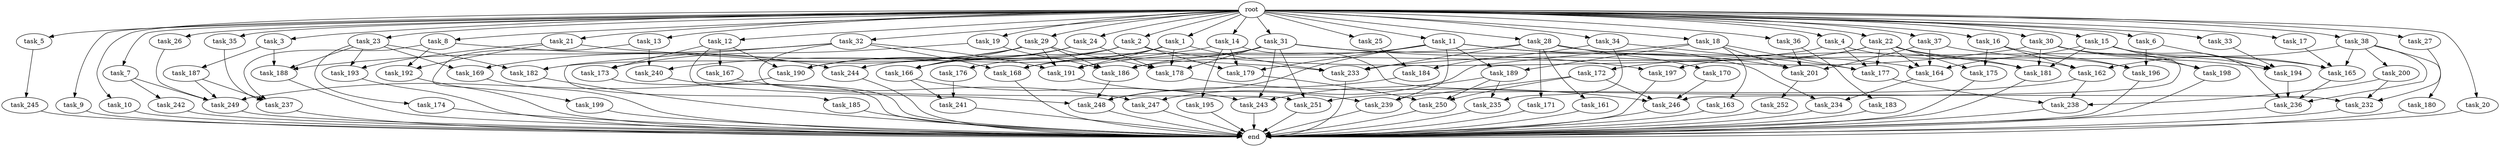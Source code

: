 digraph G {
  root [size="0.000000"];
  task_1 [size="1.024000"];
  task_2 [size="1.024000"];
  task_3 [size="1.024000"];
  task_4 [size="1.024000"];
  task_5 [size="1.024000"];
  task_6 [size="1.024000"];
  task_7 [size="1.024000"];
  task_8 [size="1.024000"];
  task_9 [size="1.024000"];
  task_10 [size="1.024000"];
  task_11 [size="1.024000"];
  task_12 [size="1.024000"];
  task_13 [size="1.024000"];
  task_14 [size="1.024000"];
  task_15 [size="1.024000"];
  task_16 [size="1.024000"];
  task_17 [size="1.024000"];
  task_18 [size="1.024000"];
  task_19 [size="1.024000"];
  task_20 [size="1.024000"];
  task_21 [size="1.024000"];
  task_22 [size="1.024000"];
  task_23 [size="1.024000"];
  task_24 [size="1.024000"];
  task_25 [size="1.024000"];
  task_26 [size="1.024000"];
  task_27 [size="1.024000"];
  task_28 [size="1.024000"];
  task_29 [size="1.024000"];
  task_30 [size="1.024000"];
  task_31 [size="1.024000"];
  task_32 [size="1.024000"];
  task_33 [size="1.024000"];
  task_34 [size="1.024000"];
  task_35 [size="1.024000"];
  task_36 [size="1.024000"];
  task_37 [size="1.024000"];
  task_38 [size="1.024000"];
  task_161 [size="420906795.008000"];
  task_162 [size="876173328.384000"];
  task_163 [size="34359738.368000"];
  task_164 [size="1554778161.152000"];
  task_165 [size="1219770712.064000"];
  task_166 [size="1073741824.000000"];
  task_167 [size="858993459.200000"];
  task_168 [size="635655159.808000"];
  task_169 [size="730144440.320000"];
  task_170 [size="420906795.008000"];
  task_171 [size="420906795.008000"];
  task_172 [size="137438953.472000"];
  task_173 [size="1073741824.000000"];
  task_174 [size="420906795.008000"];
  task_175 [size="558345748.480000"];
  task_176 [size="77309411.328000"];
  task_177 [size="1288490188.800000"];
  task_178 [size="1357209665.536000"];
  task_179 [size="1211180777.472000"];
  task_180 [size="34359738.368000"];
  task_181 [size="1838246002.688000"];
  task_182 [size="635655159.808000"];
  task_183 [size="695784701.952000"];
  task_184 [size="1245540515.840000"];
  task_185 [size="137438953.472000"];
  task_186 [size="1365799600.128000"];
  task_187 [size="137438953.472000"];
  task_188 [size="695784701.952000"];
  task_189 [size="893353197.568000"];
  task_190 [size="1932735283.200000"];
  task_191 [size="1382979469.312000"];
  task_192 [size="214748364.800000"];
  task_193 [size="558345748.480000"];
  task_194 [size="1769526525.952000"];
  task_195 [size="137438953.472000"];
  task_196 [size="635655159.808000"];
  task_197 [size="558345748.480000"];
  task_198 [size="1279900254.208000"];
  task_199 [size="214748364.800000"];
  task_200 [size="34359738.368000"];
  task_201 [size="1726576852.992000"];
  task_232 [size="764504178.688000"];
  task_233 [size="1056561954.816000"];
  task_234 [size="1717986918.400000"];
  task_235 [size="1245540515.840000"];
  task_236 [size="1623497637.888000"];
  task_237 [size="1047972020.224000"];
  task_238 [size="695784701.952000"];
  task_239 [size="1133871366.144000"];
  task_240 [size="352187318.272000"];
  task_241 [size="1279900254.208000"];
  task_242 [size="309237645.312000"];
  task_243 [size="1829656068.096000"];
  task_244 [size="498216206.336000"];
  task_245 [size="309237645.312000"];
  task_246 [size="730144440.320000"];
  task_247 [size="730144440.320000"];
  task_248 [size="2723009265.664000"];
  task_249 [size="1022202216.448000"];
  task_250 [size="996432412.672000"];
  task_251 [size="867583393.792000"];
  task_252 [size="77309411.328000"];
  end [size="0.000000"];

  root -> task_1 [size="1.000000"];
  root -> task_2 [size="1.000000"];
  root -> task_3 [size="1.000000"];
  root -> task_4 [size="1.000000"];
  root -> task_5 [size="1.000000"];
  root -> task_6 [size="1.000000"];
  root -> task_7 [size="1.000000"];
  root -> task_8 [size="1.000000"];
  root -> task_9 [size="1.000000"];
  root -> task_10 [size="1.000000"];
  root -> task_11 [size="1.000000"];
  root -> task_12 [size="1.000000"];
  root -> task_13 [size="1.000000"];
  root -> task_14 [size="1.000000"];
  root -> task_15 [size="1.000000"];
  root -> task_16 [size="1.000000"];
  root -> task_17 [size="1.000000"];
  root -> task_18 [size="1.000000"];
  root -> task_19 [size="1.000000"];
  root -> task_20 [size="1.000000"];
  root -> task_21 [size="1.000000"];
  root -> task_22 [size="1.000000"];
  root -> task_23 [size="1.000000"];
  root -> task_24 [size="1.000000"];
  root -> task_25 [size="1.000000"];
  root -> task_26 [size="1.000000"];
  root -> task_27 [size="1.000000"];
  root -> task_28 [size="1.000000"];
  root -> task_29 [size="1.000000"];
  root -> task_30 [size="1.000000"];
  root -> task_31 [size="1.000000"];
  root -> task_32 [size="1.000000"];
  root -> task_33 [size="1.000000"];
  root -> task_34 [size="1.000000"];
  root -> task_35 [size="1.000000"];
  root -> task_36 [size="1.000000"];
  root -> task_37 [size="1.000000"];
  root -> task_38 [size="1.000000"];
  task_1 -> task_168 [size="75497472.000000"];
  task_1 -> task_176 [size="75497472.000000"];
  task_1 -> task_178 [size="75497472.000000"];
  task_1 -> task_191 [size="75497472.000000"];
  task_1 -> task_233 [size="75497472.000000"];
  task_2 -> task_165 [size="209715200.000000"];
  task_2 -> task_166 [size="209715200.000000"];
  task_2 -> task_179 [size="209715200.000000"];
  task_2 -> task_182 [size="209715200.000000"];
  task_2 -> task_190 [size="209715200.000000"];
  task_3 -> task_187 [size="134217728.000000"];
  task_3 -> task_188 [size="134217728.000000"];
  task_4 -> task_162 [size="411041792.000000"];
  task_4 -> task_177 [size="411041792.000000"];
  task_4 -> task_186 [size="411041792.000000"];
  task_5 -> task_245 [size="301989888.000000"];
  task_6 -> task_194 [size="75497472.000000"];
  task_6 -> task_196 [size="75497472.000000"];
  task_7 -> task_242 [size="301989888.000000"];
  task_7 -> task_249 [size="301989888.000000"];
  task_8 -> task_192 [size="75497472.000000"];
  task_8 -> task_237 [size="75497472.000000"];
  task_8 -> task_244 [size="75497472.000000"];
  task_9 -> end [size="1.000000"];
  task_10 -> end [size="1.000000"];
  task_11 -> task_179 [size="838860800.000000"];
  task_11 -> task_189 [size="838860800.000000"];
  task_11 -> task_191 [size="838860800.000000"];
  task_11 -> task_201 [size="838860800.000000"];
  task_11 -> task_234 [size="838860800.000000"];
  task_11 -> task_239 [size="838860800.000000"];
  task_11 -> task_248 [size="838860800.000000"];
  task_12 -> task_167 [size="838860800.000000"];
  task_12 -> task_173 [size="838860800.000000"];
  task_12 -> task_190 [size="838860800.000000"];
  task_12 -> task_248 [size="838860800.000000"];
  task_13 -> task_199 [size="209715200.000000"];
  task_13 -> task_240 [size="209715200.000000"];
  task_14 -> task_179 [size="134217728.000000"];
  task_14 -> task_195 [size="134217728.000000"];
  task_14 -> task_232 [size="134217728.000000"];
  task_14 -> task_240 [size="134217728.000000"];
  task_15 -> task_164 [size="838860800.000000"];
  task_15 -> task_181 [size="838860800.000000"];
  task_15 -> task_194 [size="838860800.000000"];
  task_15 -> task_198 [size="838860800.000000"];
  task_15 -> task_236 [size="838860800.000000"];
  task_16 -> task_162 [size="411041792.000000"];
  task_16 -> task_175 [size="411041792.000000"];
  task_16 -> task_196 [size="411041792.000000"];
  task_17 -> task_165 [size="536870912.000000"];
  task_18 -> task_163 [size="33554432.000000"];
  task_18 -> task_177 [size="33554432.000000"];
  task_18 -> task_189 [size="33554432.000000"];
  task_18 -> task_201 [size="33554432.000000"];
  task_18 -> task_247 [size="33554432.000000"];
  task_19 -> task_173 [size="209715200.000000"];
  task_19 -> task_186 [size="209715200.000000"];
  task_20 -> end [size="1.000000"];
  task_21 -> task_192 [size="134217728.000000"];
  task_21 -> task_193 [size="134217728.000000"];
  task_21 -> task_233 [size="134217728.000000"];
  task_22 -> task_164 [size="134217728.000000"];
  task_22 -> task_172 [size="134217728.000000"];
  task_22 -> task_175 [size="134217728.000000"];
  task_22 -> task_177 [size="134217728.000000"];
  task_22 -> task_181 [size="134217728.000000"];
  task_22 -> task_196 [size="134217728.000000"];
  task_22 -> task_197 [size="134217728.000000"];
  task_23 -> task_169 [size="411041792.000000"];
  task_23 -> task_174 [size="411041792.000000"];
  task_23 -> task_182 [size="411041792.000000"];
  task_23 -> task_188 [size="411041792.000000"];
  task_23 -> task_193 [size="411041792.000000"];
  task_24 -> task_166 [size="536870912.000000"];
  task_24 -> task_178 [size="536870912.000000"];
  task_24 -> task_190 [size="536870912.000000"];
  task_25 -> task_184 [size="536870912.000000"];
  task_26 -> task_249 [size="75497472.000000"];
  task_27 -> task_232 [size="536870912.000000"];
  task_28 -> task_161 [size="411041792.000000"];
  task_28 -> task_170 [size="411041792.000000"];
  task_28 -> task_171 [size="411041792.000000"];
  task_28 -> task_181 [size="411041792.000000"];
  task_28 -> task_233 [size="411041792.000000"];
  task_28 -> task_244 [size="411041792.000000"];
  task_29 -> task_166 [size="301989888.000000"];
  task_29 -> task_169 [size="301989888.000000"];
  task_29 -> task_178 [size="301989888.000000"];
  task_29 -> task_186 [size="301989888.000000"];
  task_29 -> task_190 [size="301989888.000000"];
  task_29 -> task_191 [size="301989888.000000"];
  task_30 -> task_165 [size="411041792.000000"];
  task_30 -> task_181 [size="411041792.000000"];
  task_30 -> task_198 [size="411041792.000000"];
  task_30 -> task_233 [size="411041792.000000"];
  task_30 -> task_246 [size="411041792.000000"];
  task_31 -> task_164 [size="411041792.000000"];
  task_31 -> task_168 [size="411041792.000000"];
  task_31 -> task_178 [size="411041792.000000"];
  task_31 -> task_186 [size="411041792.000000"];
  task_31 -> task_197 [size="411041792.000000"];
  task_31 -> task_243 [size="411041792.000000"];
  task_31 -> task_251 [size="411041792.000000"];
  task_32 -> task_168 [size="134217728.000000"];
  task_32 -> task_185 [size="134217728.000000"];
  task_32 -> task_188 [size="134217728.000000"];
  task_32 -> task_191 [size="134217728.000000"];
  task_32 -> task_251 [size="134217728.000000"];
  task_33 -> task_194 [size="679477248.000000"];
  task_34 -> task_177 [size="679477248.000000"];
  task_34 -> task_184 [size="679477248.000000"];
  task_34 -> task_235 [size="679477248.000000"];
  task_35 -> task_237 [size="536870912.000000"];
  task_36 -> task_183 [size="679477248.000000"];
  task_36 -> task_201 [size="679477248.000000"];
  task_37 -> task_164 [size="134217728.000000"];
  task_37 -> task_194 [size="134217728.000000"];
  task_37 -> task_201 [size="134217728.000000"];
  task_38 -> task_162 [size="33554432.000000"];
  task_38 -> task_165 [size="33554432.000000"];
  task_38 -> task_180 [size="33554432.000000"];
  task_38 -> task_200 [size="33554432.000000"];
  task_38 -> task_236 [size="33554432.000000"];
  task_161 -> end [size="1.000000"];
  task_162 -> task_238 [size="301989888.000000"];
  task_162 -> task_251 [size="301989888.000000"];
  task_163 -> end [size="1.000000"];
  task_164 -> task_234 [size="838860800.000000"];
  task_165 -> task_236 [size="301989888.000000"];
  task_166 -> task_241 [size="838860800.000000"];
  task_166 -> task_243 [size="838860800.000000"];
  task_167 -> task_247 [size="679477248.000000"];
  task_168 -> end [size="1.000000"];
  task_169 -> end [size="1.000000"];
  task_170 -> task_246 [size="134217728.000000"];
  task_171 -> end [size="1.000000"];
  task_172 -> task_239 [size="134217728.000000"];
  task_172 -> task_246 [size="134217728.000000"];
  task_172 -> task_250 [size="134217728.000000"];
  task_173 -> end [size="1.000000"];
  task_174 -> end [size="1.000000"];
  task_175 -> end [size="1.000000"];
  task_176 -> task_241 [size="411041792.000000"];
  task_177 -> task_238 [size="301989888.000000"];
  task_178 -> task_246 [size="33554432.000000"];
  task_179 -> task_250 [size="301989888.000000"];
  task_180 -> end [size="1.000000"];
  task_181 -> end [size="1.000000"];
  task_182 -> end [size="1.000000"];
  task_183 -> end [size="1.000000"];
  task_184 -> task_248 [size="301989888.000000"];
  task_185 -> end [size="1.000000"];
  task_186 -> task_248 [size="679477248.000000"];
  task_187 -> task_237 [size="411041792.000000"];
  task_187 -> task_249 [size="411041792.000000"];
  task_188 -> end [size="1.000000"];
  task_189 -> task_235 [size="536870912.000000"];
  task_189 -> task_243 [size="536870912.000000"];
  task_189 -> task_250 [size="536870912.000000"];
  task_190 -> task_249 [size="209715200.000000"];
  task_191 -> task_239 [size="134217728.000000"];
  task_192 -> end [size="1.000000"];
  task_193 -> end [size="1.000000"];
  task_194 -> task_236 [size="411041792.000000"];
  task_195 -> end [size="1.000000"];
  task_196 -> end [size="1.000000"];
  task_197 -> end [size="1.000000"];
  task_198 -> end [size="1.000000"];
  task_199 -> end [size="1.000000"];
  task_200 -> task_232 [size="75497472.000000"];
  task_200 -> task_238 [size="75497472.000000"];
  task_201 -> task_252 [size="75497472.000000"];
  task_232 -> end [size="1.000000"];
  task_233 -> end [size="1.000000"];
  task_234 -> end [size="1.000000"];
  task_235 -> end [size="1.000000"];
  task_236 -> end [size="1.000000"];
  task_237 -> end [size="1.000000"];
  task_238 -> end [size="1.000000"];
  task_239 -> end [size="1.000000"];
  task_240 -> end [size="1.000000"];
  task_241 -> end [size="1.000000"];
  task_242 -> end [size="1.000000"];
  task_243 -> end [size="1.000000"];
  task_244 -> end [size="1.000000"];
  task_245 -> end [size="1.000000"];
  task_246 -> end [size="1.000000"];
  task_247 -> end [size="1.000000"];
  task_248 -> end [size="1.000000"];
  task_249 -> end [size="1.000000"];
  task_250 -> end [size="1.000000"];
  task_251 -> end [size="1.000000"];
  task_252 -> end [size="1.000000"];
}
